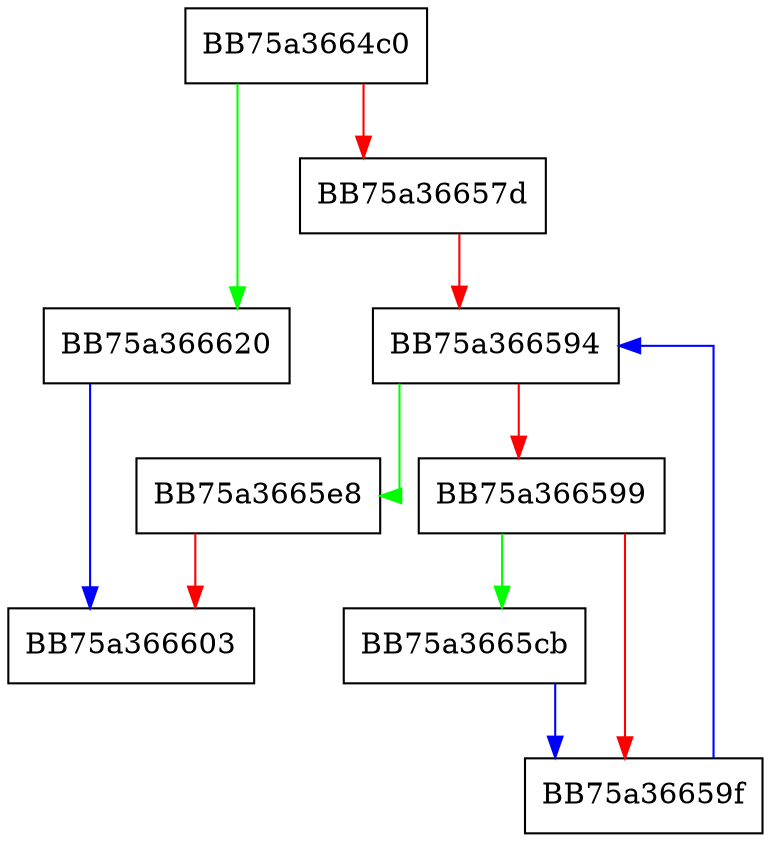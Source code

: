 digraph SymCryptModExpSquareAndMultiply32 {
  node [shape="box"];
  graph [splines=ortho];
  BB75a3664c0 -> BB75a366620 [color="green"];
  BB75a3664c0 -> BB75a36657d [color="red"];
  BB75a36657d -> BB75a366594 [color="red"];
  BB75a366594 -> BB75a3665e8 [color="green"];
  BB75a366594 -> BB75a366599 [color="red"];
  BB75a366599 -> BB75a3665cb [color="green"];
  BB75a366599 -> BB75a36659f [color="red"];
  BB75a36659f -> BB75a366594 [color="blue"];
  BB75a3665cb -> BB75a36659f [color="blue"];
  BB75a3665e8 -> BB75a366603 [color="red"];
  BB75a366620 -> BB75a366603 [color="blue"];
}